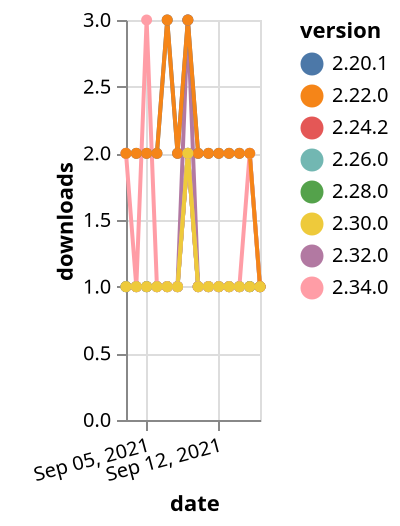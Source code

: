 {"$schema": "https://vega.github.io/schema/vega-lite/v5.json", "description": "A simple bar chart with embedded data.", "data": {"values": [{"date": "2021-09-03", "total": 200, "delta": 1, "version": "2.32.0"}, {"date": "2021-09-04", "total": 201, "delta": 1, "version": "2.32.0"}, {"date": "2021-09-05", "total": 202, "delta": 1, "version": "2.32.0"}, {"date": "2021-09-06", "total": 203, "delta": 1, "version": "2.32.0"}, {"date": "2021-09-07", "total": 204, "delta": 1, "version": "2.32.0"}, {"date": "2021-09-08", "total": 205, "delta": 1, "version": "2.32.0"}, {"date": "2021-09-09", "total": 208, "delta": 3, "version": "2.32.0"}, {"date": "2021-09-10", "total": 209, "delta": 1, "version": "2.32.0"}, {"date": "2021-09-11", "total": 210, "delta": 1, "version": "2.32.0"}, {"date": "2021-09-12", "total": 211, "delta": 1, "version": "2.32.0"}, {"date": "2021-09-13", "total": 212, "delta": 1, "version": "2.32.0"}, {"date": "2021-09-14", "total": 213, "delta": 1, "version": "2.32.0"}, {"date": "2021-09-15", "total": 214, "delta": 1, "version": "2.32.0"}, {"date": "2021-09-16", "total": 215, "delta": 1, "version": "2.32.0"}, {"date": "2021-09-03", "total": 196, "delta": 1, "version": "2.28.0"}, {"date": "2021-09-04", "total": 197, "delta": 1, "version": "2.28.0"}, {"date": "2021-09-05", "total": 198, "delta": 1, "version": "2.28.0"}, {"date": "2021-09-06", "total": 199, "delta": 1, "version": "2.28.0"}, {"date": "2021-09-07", "total": 200, "delta": 1, "version": "2.28.0"}, {"date": "2021-09-08", "total": 201, "delta": 1, "version": "2.28.0"}, {"date": "2021-09-09", "total": 203, "delta": 2, "version": "2.28.0"}, {"date": "2021-09-10", "total": 204, "delta": 1, "version": "2.28.0"}, {"date": "2021-09-11", "total": 205, "delta": 1, "version": "2.28.0"}, {"date": "2021-09-12", "total": 206, "delta": 1, "version": "2.28.0"}, {"date": "2021-09-13", "total": 207, "delta": 1, "version": "2.28.0"}, {"date": "2021-09-14", "total": 208, "delta": 1, "version": "2.28.0"}, {"date": "2021-09-15", "total": 209, "delta": 1, "version": "2.28.0"}, {"date": "2021-09-16", "total": 210, "delta": 1, "version": "2.28.0"}, {"date": "2021-09-03", "total": 247, "delta": 1, "version": "2.24.2"}, {"date": "2021-09-04", "total": 248, "delta": 1, "version": "2.24.2"}, {"date": "2021-09-05", "total": 249, "delta": 1, "version": "2.24.2"}, {"date": "2021-09-06", "total": 250, "delta": 1, "version": "2.24.2"}, {"date": "2021-09-07", "total": 251, "delta": 1, "version": "2.24.2"}, {"date": "2021-09-08", "total": 252, "delta": 1, "version": "2.24.2"}, {"date": "2021-09-09", "total": 254, "delta": 2, "version": "2.24.2"}, {"date": "2021-09-10", "total": 255, "delta": 1, "version": "2.24.2"}, {"date": "2021-09-11", "total": 256, "delta": 1, "version": "2.24.2"}, {"date": "2021-09-12", "total": 257, "delta": 1, "version": "2.24.2"}, {"date": "2021-09-13", "total": 258, "delta": 1, "version": "2.24.2"}, {"date": "2021-09-14", "total": 259, "delta": 1, "version": "2.24.2"}, {"date": "2021-09-15", "total": 260, "delta": 1, "version": "2.24.2"}, {"date": "2021-09-16", "total": 261, "delta": 1, "version": "2.24.2"}, {"date": "2021-09-03", "total": 203, "delta": 1, "version": "2.26.0"}, {"date": "2021-09-04", "total": 204, "delta": 1, "version": "2.26.0"}, {"date": "2021-09-05", "total": 205, "delta": 1, "version": "2.26.0"}, {"date": "2021-09-06", "total": 206, "delta": 1, "version": "2.26.0"}, {"date": "2021-09-07", "total": 207, "delta": 1, "version": "2.26.0"}, {"date": "2021-09-08", "total": 208, "delta": 1, "version": "2.26.0"}, {"date": "2021-09-09", "total": 210, "delta": 2, "version": "2.26.0"}, {"date": "2021-09-10", "total": 211, "delta": 1, "version": "2.26.0"}, {"date": "2021-09-11", "total": 212, "delta": 1, "version": "2.26.0"}, {"date": "2021-09-12", "total": 213, "delta": 1, "version": "2.26.0"}, {"date": "2021-09-13", "total": 214, "delta": 1, "version": "2.26.0"}, {"date": "2021-09-14", "total": 215, "delta": 1, "version": "2.26.0"}, {"date": "2021-09-15", "total": 216, "delta": 1, "version": "2.26.0"}, {"date": "2021-09-16", "total": 217, "delta": 1, "version": "2.26.0"}, {"date": "2021-09-03", "total": 2352, "delta": 2, "version": "2.20.1"}, {"date": "2021-09-04", "total": 2354, "delta": 2, "version": "2.20.1"}, {"date": "2021-09-05", "total": 2356, "delta": 2, "version": "2.20.1"}, {"date": "2021-09-06", "total": 2358, "delta": 2, "version": "2.20.1"}, {"date": "2021-09-07", "total": 2361, "delta": 3, "version": "2.20.1"}, {"date": "2021-09-08", "total": 2363, "delta": 2, "version": "2.20.1"}, {"date": "2021-09-09", "total": 2366, "delta": 3, "version": "2.20.1"}, {"date": "2021-09-10", "total": 2368, "delta": 2, "version": "2.20.1"}, {"date": "2021-09-11", "total": 2370, "delta": 2, "version": "2.20.1"}, {"date": "2021-09-12", "total": 2372, "delta": 2, "version": "2.20.1"}, {"date": "2021-09-13", "total": 2374, "delta": 2, "version": "2.20.1"}, {"date": "2021-09-14", "total": 2376, "delta": 2, "version": "2.20.1"}, {"date": "2021-09-15", "total": 2378, "delta": 2, "version": "2.20.1"}, {"date": "2021-09-16", "total": 2379, "delta": 1, "version": "2.20.1"}, {"date": "2021-09-03", "total": 123, "delta": 2, "version": "2.34.0"}, {"date": "2021-09-04", "total": 124, "delta": 1, "version": "2.34.0"}, {"date": "2021-09-05", "total": 127, "delta": 3, "version": "2.34.0"}, {"date": "2021-09-06", "total": 128, "delta": 1, "version": "2.34.0"}, {"date": "2021-09-07", "total": 129, "delta": 1, "version": "2.34.0"}, {"date": "2021-09-08", "total": 130, "delta": 1, "version": "2.34.0"}, {"date": "2021-09-09", "total": 132, "delta": 2, "version": "2.34.0"}, {"date": "2021-09-10", "total": 133, "delta": 1, "version": "2.34.0"}, {"date": "2021-09-11", "total": 134, "delta": 1, "version": "2.34.0"}, {"date": "2021-09-12", "total": 135, "delta": 1, "version": "2.34.0"}, {"date": "2021-09-13", "total": 136, "delta": 1, "version": "2.34.0"}, {"date": "2021-09-14", "total": 137, "delta": 1, "version": "2.34.0"}, {"date": "2021-09-15", "total": 139, "delta": 2, "version": "2.34.0"}, {"date": "2021-09-16", "total": 140, "delta": 1, "version": "2.34.0"}, {"date": "2021-09-03", "total": 2337, "delta": 2, "version": "2.22.0"}, {"date": "2021-09-04", "total": 2339, "delta": 2, "version": "2.22.0"}, {"date": "2021-09-05", "total": 2341, "delta": 2, "version": "2.22.0"}, {"date": "2021-09-06", "total": 2343, "delta": 2, "version": "2.22.0"}, {"date": "2021-09-07", "total": 2346, "delta": 3, "version": "2.22.0"}, {"date": "2021-09-08", "total": 2348, "delta": 2, "version": "2.22.0"}, {"date": "2021-09-09", "total": 2351, "delta": 3, "version": "2.22.0"}, {"date": "2021-09-10", "total": 2353, "delta": 2, "version": "2.22.0"}, {"date": "2021-09-11", "total": 2355, "delta": 2, "version": "2.22.0"}, {"date": "2021-09-12", "total": 2357, "delta": 2, "version": "2.22.0"}, {"date": "2021-09-13", "total": 2359, "delta": 2, "version": "2.22.0"}, {"date": "2021-09-14", "total": 2361, "delta": 2, "version": "2.22.0"}, {"date": "2021-09-15", "total": 2363, "delta": 2, "version": "2.22.0"}, {"date": "2021-09-16", "total": 2364, "delta": 1, "version": "2.22.0"}, {"date": "2021-09-03", "total": 164, "delta": 1, "version": "2.30.0"}, {"date": "2021-09-04", "total": 165, "delta": 1, "version": "2.30.0"}, {"date": "2021-09-05", "total": 166, "delta": 1, "version": "2.30.0"}, {"date": "2021-09-06", "total": 167, "delta": 1, "version": "2.30.0"}, {"date": "2021-09-07", "total": 168, "delta": 1, "version": "2.30.0"}, {"date": "2021-09-08", "total": 169, "delta": 1, "version": "2.30.0"}, {"date": "2021-09-09", "total": 171, "delta": 2, "version": "2.30.0"}, {"date": "2021-09-10", "total": 172, "delta": 1, "version": "2.30.0"}, {"date": "2021-09-11", "total": 173, "delta": 1, "version": "2.30.0"}, {"date": "2021-09-12", "total": 174, "delta": 1, "version": "2.30.0"}, {"date": "2021-09-13", "total": 175, "delta": 1, "version": "2.30.0"}, {"date": "2021-09-14", "total": 176, "delta": 1, "version": "2.30.0"}, {"date": "2021-09-15", "total": 177, "delta": 1, "version": "2.30.0"}, {"date": "2021-09-16", "total": 178, "delta": 1, "version": "2.30.0"}]}, "width": "container", "mark": {"type": "line", "point": {"filled": true}}, "encoding": {"x": {"field": "date", "type": "temporal", "timeUnit": "yearmonthdate", "title": "date", "axis": {"labelAngle": -15}}, "y": {"field": "delta", "type": "quantitative", "title": "downloads"}, "color": {"field": "version", "type": "nominal"}, "tooltip": {"field": "delta"}}}